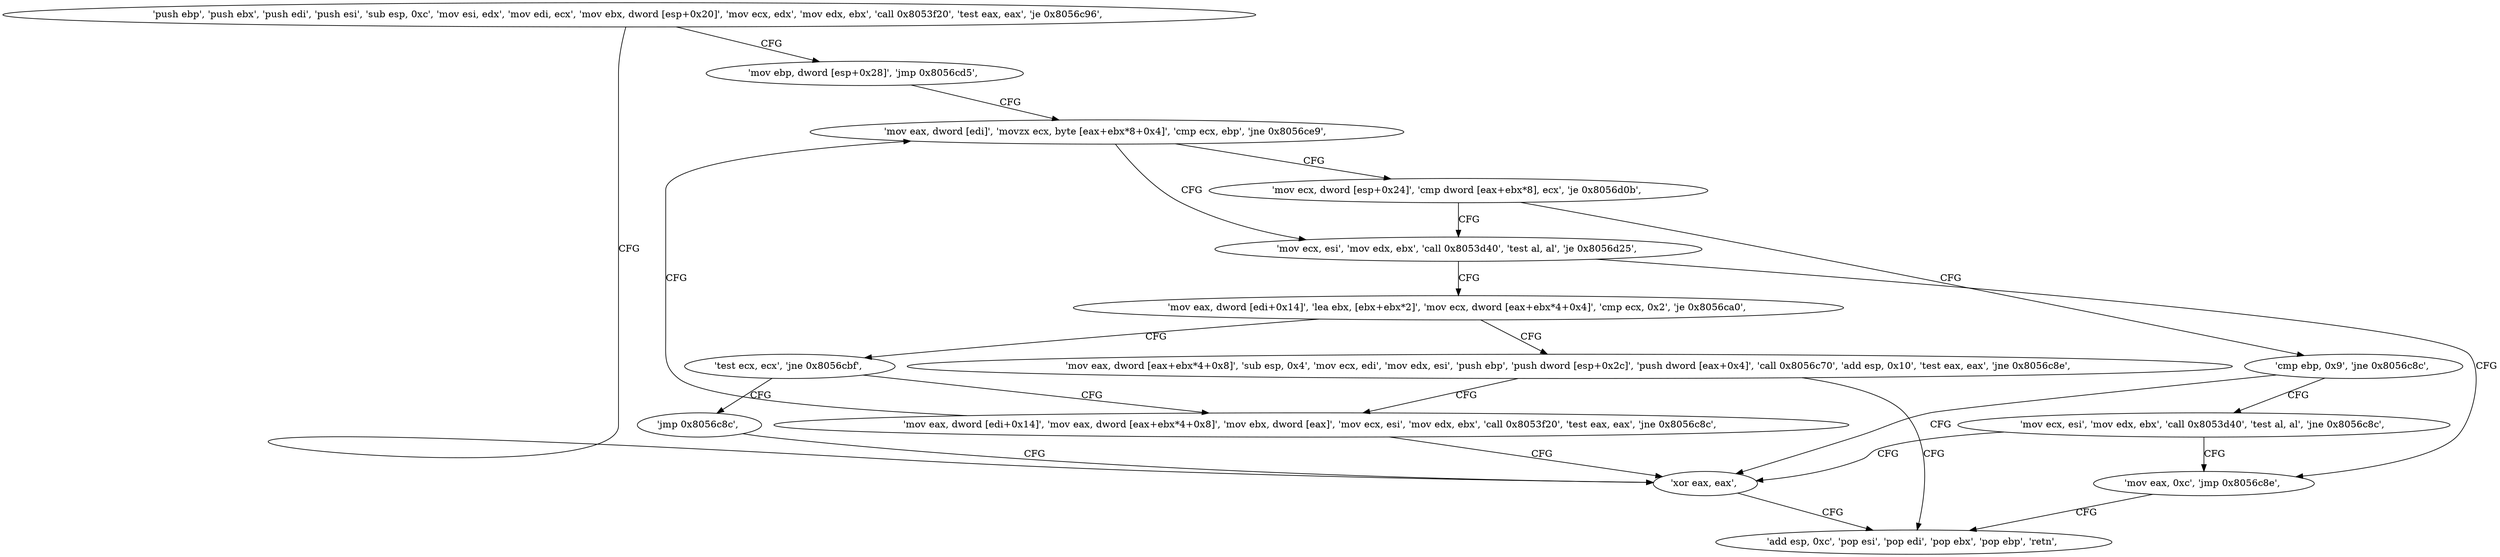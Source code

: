 digraph "func" {
"134573168" [label = "'push ebp', 'push ebx', 'push edi', 'push esi', 'sub esp, 0xc', 'mov esi, edx', 'mov edi, ecx', 'mov ebx, dword [esp+0x20]', 'mov ecx, edx', 'mov edx, ebx', 'call 0x8053f20', 'test eax, eax', 'je 0x8056c96', " ]
"134573206" [label = "'mov ebp, dword [esp+0x28]', 'jmp 0x8056cd5', " ]
"134573196" [label = "'xor eax, eax', " ]
"134573269" [label = "'mov eax, dword [edi]', 'movzx ecx, byte [eax+ebx*8+0x4]', 'cmp ecx, ebp', 'jne 0x8056ce9', " ]
"134573198" [label = "'add esp, 0xc', 'pop esi', 'pop edi', 'pop ebx', 'pop ebp', 'retn', " ]
"134573289" [label = "'mov ecx, esi', 'mov edx, ebx', 'call 0x8053d40', 'test al, al', 'je 0x8056d25', " ]
"134573280" [label = "'mov ecx, dword [esp+0x24]', 'cmp dword [eax+ebx*8], ecx', 'je 0x8056d0b', " ]
"134573349" [label = "'mov eax, 0xc', 'jmp 0x8056c8e', " ]
"134573302" [label = "'mov eax, dword [edi+0x14]', 'lea ebx, [ebx+ebx*2]', 'mov ecx, dword [eax+ebx*4+0x4]', 'cmp ecx, 0x2', 'je 0x8056ca0', " ]
"134573323" [label = "'cmp ebp, 0x9', 'jne 0x8056c8c', " ]
"134573216" [label = "'mov eax, dword [eax+ebx*4+0x8]', 'sub esp, 0x4', 'mov ecx, edi', 'mov edx, esi', 'push ebp', 'push dword [esp+0x2c]', 'push dword [eax+0x4]', 'call 0x8056c70', 'add esp, 0x10', 'test eax, eax', 'jne 0x8056c8e', " ]
"134573317" [label = "'test ecx, ecx', 'jne 0x8056cbf', " ]
"134573332" [label = "'mov ecx, esi', 'mov edx, ebx', 'call 0x8053d40', 'test al, al', 'jne 0x8056c8c', " ]
"134573247" [label = "'mov eax, dword [edi+0x14]', 'mov eax, dword [eax+ebx*4+0x8]', 'mov ebx, dword [eax]', 'mov ecx, esi', 'mov edx, ebx', 'call 0x8053f20', 'test eax, eax', 'jne 0x8056c8c', " ]
"134573321" [label = "'jmp 0x8056c8c', " ]
"134573168" -> "134573206" [ label = "CFG" ]
"134573168" -> "134573196" [ label = "CFG" ]
"134573206" -> "134573269" [ label = "CFG" ]
"134573196" -> "134573198" [ label = "CFG" ]
"134573269" -> "134573289" [ label = "CFG" ]
"134573269" -> "134573280" [ label = "CFG" ]
"134573289" -> "134573349" [ label = "CFG" ]
"134573289" -> "134573302" [ label = "CFG" ]
"134573280" -> "134573323" [ label = "CFG" ]
"134573280" -> "134573289" [ label = "CFG" ]
"134573349" -> "134573198" [ label = "CFG" ]
"134573302" -> "134573216" [ label = "CFG" ]
"134573302" -> "134573317" [ label = "CFG" ]
"134573323" -> "134573196" [ label = "CFG" ]
"134573323" -> "134573332" [ label = "CFG" ]
"134573216" -> "134573198" [ label = "CFG" ]
"134573216" -> "134573247" [ label = "CFG" ]
"134573317" -> "134573247" [ label = "CFG" ]
"134573317" -> "134573321" [ label = "CFG" ]
"134573332" -> "134573196" [ label = "CFG" ]
"134573332" -> "134573349" [ label = "CFG" ]
"134573247" -> "134573196" [ label = "CFG" ]
"134573247" -> "134573269" [ label = "CFG" ]
"134573321" -> "134573196" [ label = "CFG" ]
}
